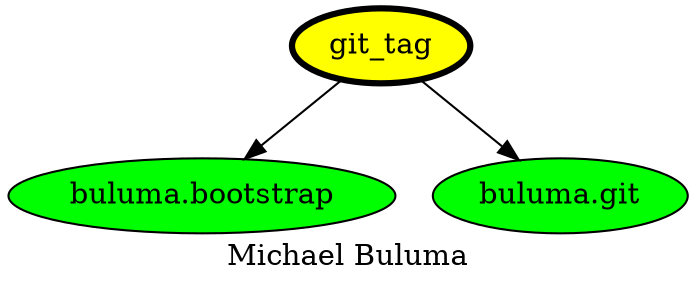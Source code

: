 digraph PhiloDilemma {
  label = "Michael Buluma" ;
  overlap=false
  {
    "git_tag" [fillcolor=yellow style=filled penwidth=3]
    "buluma.bootstrap" [fillcolor=green style=filled]
    "buluma.git" [fillcolor=green style=filled]
  }
  "git_tag" -> "buluma.bootstrap"
  "git_tag" -> "buluma.git"
}
